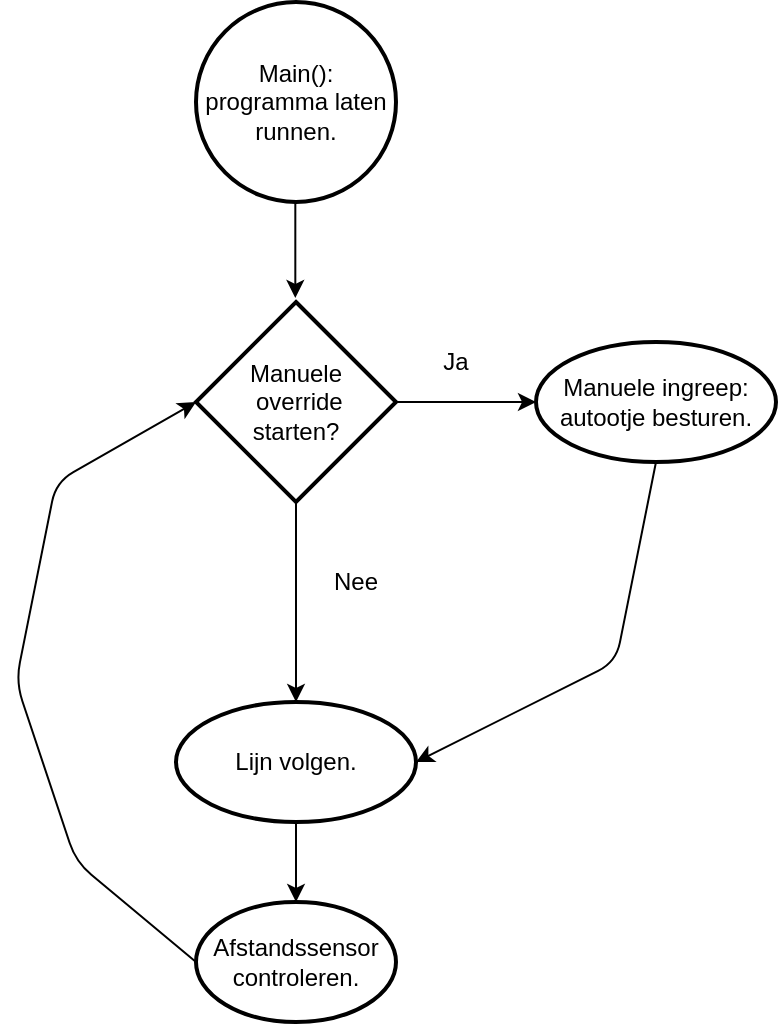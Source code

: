 <mxfile version="14.6.9" type="device"><diagram id="C5RBs43oDa-KdzZeNtuy" name="Page-1"><mxGraphModel dx="716" dy="378" grid="1" gridSize="10" guides="1" tooltips="1" connect="1" arrows="1" fold="1" page="1" pageScale="1" pageWidth="827" pageHeight="1169" math="0" shadow="0"><root><mxCell id="WIyWlLk6GJQsqaUBKTNV-0"/><mxCell id="WIyWlLk6GJQsqaUBKTNV-1" parent="WIyWlLk6GJQsqaUBKTNV-0"/><mxCell id="TVitzlpj0ys5_NgnARXT-0" value="Main(): programma laten runnen." style="strokeWidth=2;html=1;shape=mxgraph.flowchart.start_2;whiteSpace=wrap;" vertex="1" parent="WIyWlLk6GJQsqaUBKTNV-1"><mxGeometry x="280" y="220" width="100" height="100" as="geometry"/></mxCell><mxCell id="TVitzlpj0ys5_NgnARXT-2" value="" style="endArrow=classic;html=1;" edge="1" parent="WIyWlLk6GJQsqaUBKTNV-1"><mxGeometry width="50" height="50" relative="1" as="geometry"><mxPoint x="329.66" y="320" as="sourcePoint"/><mxPoint x="329.66" y="368" as="targetPoint"/><Array as="points"><mxPoint x="329.66" y="338"/></Array></mxGeometry></mxCell><mxCell id="TVitzlpj0ys5_NgnARXT-7" value="" style="edgeStyle=orthogonalEdgeStyle;rounded=0;orthogonalLoop=1;jettySize=auto;html=1;" edge="1" parent="WIyWlLk6GJQsqaUBKTNV-1" source="TVitzlpj0ys5_NgnARXT-3" target="TVitzlpj0ys5_NgnARXT-6"><mxGeometry relative="1" as="geometry"/></mxCell><mxCell id="TVitzlpj0ys5_NgnARXT-9" value="" style="edgeStyle=orthogonalEdgeStyle;rounded=0;orthogonalLoop=1;jettySize=auto;html=1;" edge="1" parent="WIyWlLk6GJQsqaUBKTNV-1" source="TVitzlpj0ys5_NgnARXT-3" target="TVitzlpj0ys5_NgnARXT-8"><mxGeometry relative="1" as="geometry"/></mxCell><mxCell id="TVitzlpj0ys5_NgnARXT-3" value="Manuele&lt;br&gt;&amp;nbsp;override &lt;br&gt;starten?" style="strokeWidth=2;html=1;shape=mxgraph.flowchart.decision;whiteSpace=wrap;" vertex="1" parent="WIyWlLk6GJQsqaUBKTNV-1"><mxGeometry x="280" y="370" width="100" height="100" as="geometry"/></mxCell><mxCell id="TVitzlpj0ys5_NgnARXT-6" value="Manuele ingreep: autootje besturen." style="ellipse;whiteSpace=wrap;html=1;strokeWidth=2;" vertex="1" parent="WIyWlLk6GJQsqaUBKTNV-1"><mxGeometry x="450" y="390" width="120" height="60" as="geometry"/></mxCell><mxCell id="TVitzlpj0ys5_NgnARXT-12" value="" style="edgeStyle=orthogonalEdgeStyle;rounded=0;orthogonalLoop=1;jettySize=auto;html=1;" edge="1" parent="WIyWlLk6GJQsqaUBKTNV-1" source="TVitzlpj0ys5_NgnARXT-8" target="TVitzlpj0ys5_NgnARXT-11"><mxGeometry relative="1" as="geometry"/></mxCell><mxCell id="TVitzlpj0ys5_NgnARXT-8" value="Lijn volgen." style="ellipse;whiteSpace=wrap;html=1;strokeWidth=2;" vertex="1" parent="WIyWlLk6GJQsqaUBKTNV-1"><mxGeometry x="270" y="570" width="120" height="60" as="geometry"/></mxCell><mxCell id="TVitzlpj0ys5_NgnARXT-10" value="" style="endArrow=classic;html=1;exitX=0.5;exitY=1;exitDx=0;exitDy=0;entryX=1;entryY=0.5;entryDx=0;entryDy=0;" edge="1" parent="WIyWlLk6GJQsqaUBKTNV-1" source="TVitzlpj0ys5_NgnARXT-6" target="TVitzlpj0ys5_NgnARXT-8"><mxGeometry width="50" height="50" relative="1" as="geometry"><mxPoint x="350" y="610" as="sourcePoint"/><mxPoint x="400" y="560" as="targetPoint"/><Array as="points"><mxPoint x="490" y="550"/></Array></mxGeometry></mxCell><mxCell id="TVitzlpj0ys5_NgnARXT-11" value="Afstandssensor controleren." style="strokeWidth=2;html=1;shape=mxgraph.flowchart.start_1;whiteSpace=wrap;" vertex="1" parent="WIyWlLk6GJQsqaUBKTNV-1"><mxGeometry x="280" y="670" width="100" height="60" as="geometry"/></mxCell><mxCell id="TVitzlpj0ys5_NgnARXT-13" value="" style="endArrow=classic;html=1;exitX=0;exitY=0.5;exitDx=0;exitDy=0;exitPerimeter=0;entryX=0;entryY=0.5;entryDx=0;entryDy=0;entryPerimeter=0;" edge="1" parent="WIyWlLk6GJQsqaUBKTNV-1" source="TVitzlpj0ys5_NgnARXT-11" target="TVitzlpj0ys5_NgnARXT-3"><mxGeometry width="50" height="50" relative="1" as="geometry"><mxPoint x="190" y="690" as="sourcePoint"/><mxPoint x="150" y="400" as="targetPoint"/><Array as="points"><mxPoint x="220" y="650"/><mxPoint x="190" y="560"/><mxPoint x="210" y="460"/></Array></mxGeometry></mxCell><mxCell id="TVitzlpj0ys5_NgnARXT-14" value="Ja" style="text;html=1;strokeColor=none;fillColor=none;align=center;verticalAlign=middle;whiteSpace=wrap;rounded=0;" vertex="1" parent="WIyWlLk6GJQsqaUBKTNV-1"><mxGeometry x="390" y="390" width="40" height="20" as="geometry"/></mxCell><mxCell id="TVitzlpj0ys5_NgnARXT-15" value="Nee" style="text;html=1;strokeColor=none;fillColor=none;align=center;verticalAlign=middle;whiteSpace=wrap;rounded=0;" vertex="1" parent="WIyWlLk6GJQsqaUBKTNV-1"><mxGeometry x="340" y="500" width="40" height="20" as="geometry"/></mxCell></root></mxGraphModel></diagram></mxfile>